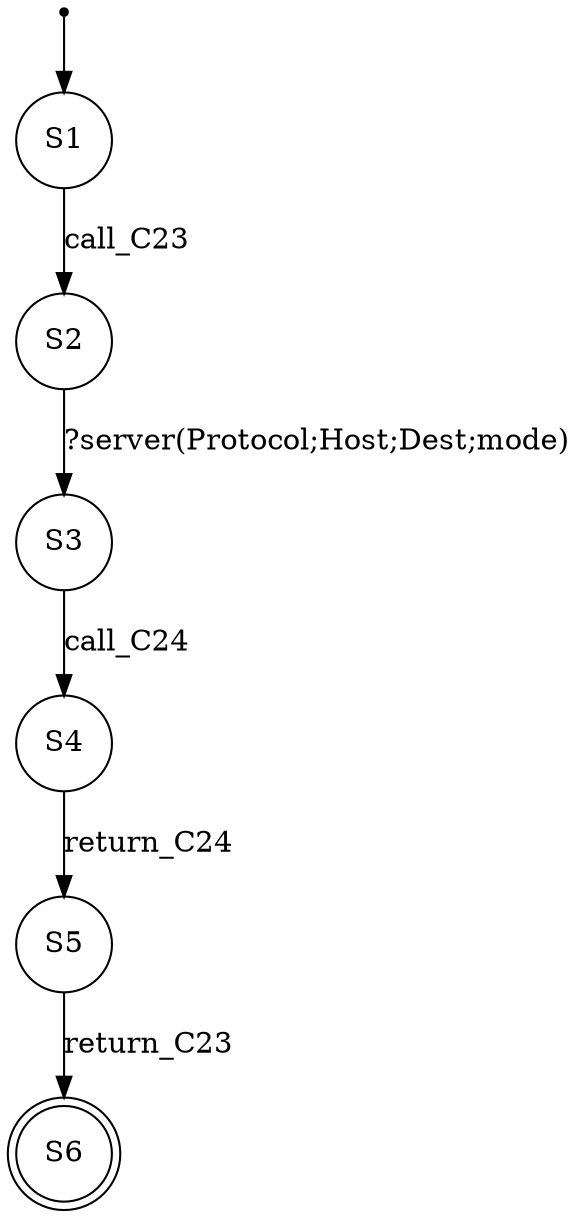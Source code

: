 digraph LTS {
S00[shape=point]
S1[label=S1,shape=circle];
S2[label=S2,shape=circle];
S3[label=S3,shape=circle];
S4[label=S4,shape=circle];
S5[label=S5,shape=circle];
S6[label=S6,shape=doublecircle];
S00 -> S1
S1 -> S2[label ="call_C23"];
S2 -> S3[label ="?server(Protocol;Host;Dest;mode)"];
S3 -> S4[label ="call_C24"];
S4 -> S5[label ="return_C24"];
S5 -> S6[label ="return_C23"];
}

